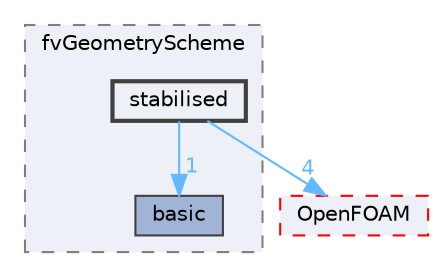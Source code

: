 digraph "src/finiteVolume/fvMesh/fvGeometryScheme/stabilised"
{
 // LATEX_PDF_SIZE
  bgcolor="transparent";
  edge [fontname=Helvetica,fontsize=10,labelfontname=Helvetica,labelfontsize=10];
  node [fontname=Helvetica,fontsize=10,shape=box,height=0.2,width=0.4];
  compound=true
  subgraph clusterdir_23fb0b47e4124cc307f45775cb60f82a {
    graph [ bgcolor="#edf0f7", pencolor="grey50", label="fvGeometryScheme", fontname=Helvetica,fontsize=10 style="filled,dashed", URL="dir_23fb0b47e4124cc307f45775cb60f82a.html",tooltip=""]
  dir_a0ba90d6a585c824f0244623b0eb9307 [label="basic", fillcolor="#a2b4d6", color="grey25", style="filled", URL="dir_a0ba90d6a585c824f0244623b0eb9307.html",tooltip=""];
  dir_398301edcb5cfb193c7b80b42b19394f [label="stabilised", fillcolor="#edf0f7", color="grey25", style="filled,bold", URL="dir_398301edcb5cfb193c7b80b42b19394f.html",tooltip=""];
  }
  dir_c5473ff19b20e6ec4dfe5c310b3778a8 [label="OpenFOAM", fillcolor="#edf0f7", color="red", style="filled,dashed", URL="dir_c5473ff19b20e6ec4dfe5c310b3778a8.html",tooltip=""];
  dir_398301edcb5cfb193c7b80b42b19394f->dir_a0ba90d6a585c824f0244623b0eb9307 [headlabel="1", labeldistance=1.5 headhref="dir_003742_000209.html" href="dir_003742_000209.html" color="steelblue1" fontcolor="steelblue1"];
  dir_398301edcb5cfb193c7b80b42b19394f->dir_c5473ff19b20e6ec4dfe5c310b3778a8 [headlabel="4", labeldistance=1.5 headhref="dir_003742_002695.html" href="dir_003742_002695.html" color="steelblue1" fontcolor="steelblue1"];
}
